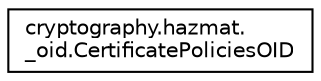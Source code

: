 digraph "Graphical Class Hierarchy"
{
 // LATEX_PDF_SIZE
  edge [fontname="Helvetica",fontsize="10",labelfontname="Helvetica",labelfontsize="10"];
  node [fontname="Helvetica",fontsize="10",shape=record];
  rankdir="LR";
  Node0 [label="cryptography.hazmat.\l_oid.CertificatePoliciesOID",height=0.2,width=0.4,color="black", fillcolor="white", style="filled",URL="$classcryptography_1_1hazmat_1_1__oid_1_1CertificatePoliciesOID.html",tooltip=" "];
}
